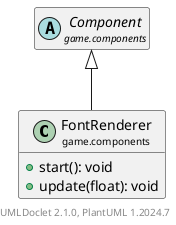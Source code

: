 @startuml
    set namespaceSeparator none
    hide empty fields
    hide empty methods

    class "<size:14>FontRenderer\n<size:10>game.components" as game.components.FontRenderer [[FontRenderer.html]] {
        +start(): void
        +update(float): void
    }

    abstract class "<size:14>Component\n<size:10>game.components" as game.components.Component [[Component.html]]

    game.components.Component <|-- game.components.FontRenderer

    center footer UMLDoclet 2.1.0, PlantUML %version()
@enduml
